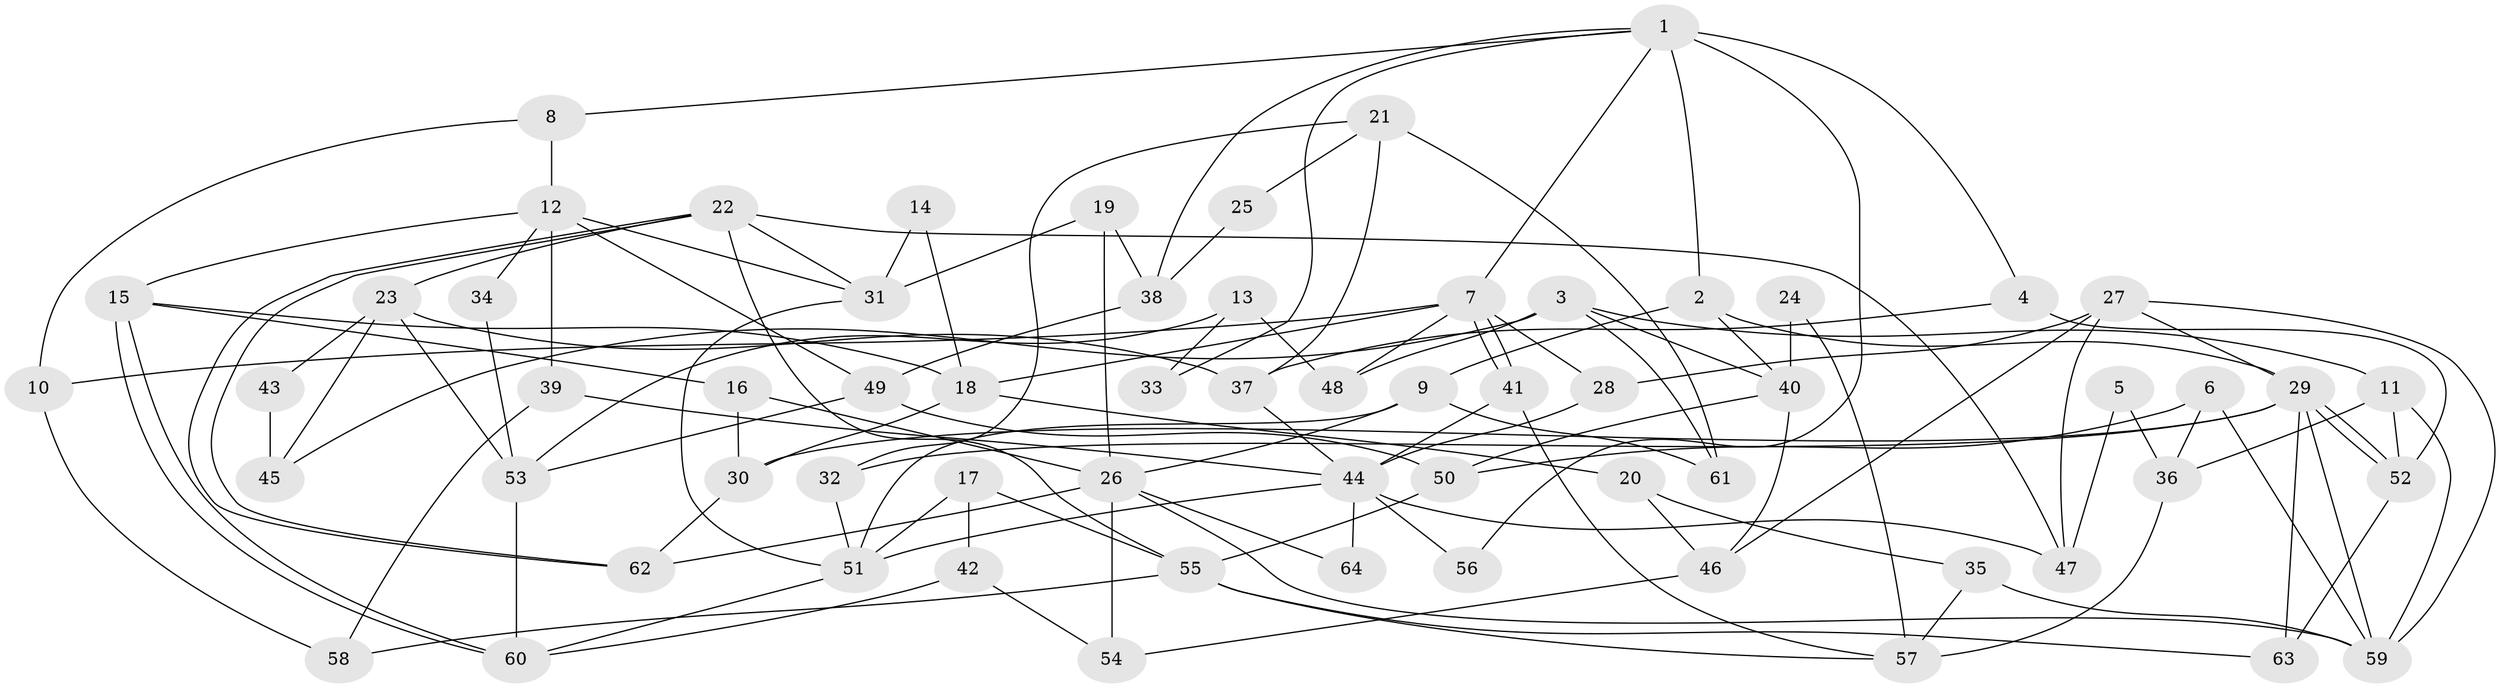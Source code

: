 // coarse degree distribution, {7: 0.10526315789473684, 4: 0.15789473684210525, 6: 0.15789473684210525, 3: 0.21052631578947367, 5: 0.15789473684210525, 2: 0.07894736842105263, 9: 0.02631578947368421, 11: 0.02631578947368421, 8: 0.07894736842105263}
// Generated by graph-tools (version 1.1) at 2025/52/02/27/25 19:52:05]
// undirected, 64 vertices, 128 edges
graph export_dot {
graph [start="1"]
  node [color=gray90,style=filled];
  1;
  2;
  3;
  4;
  5;
  6;
  7;
  8;
  9;
  10;
  11;
  12;
  13;
  14;
  15;
  16;
  17;
  18;
  19;
  20;
  21;
  22;
  23;
  24;
  25;
  26;
  27;
  28;
  29;
  30;
  31;
  32;
  33;
  34;
  35;
  36;
  37;
  38;
  39;
  40;
  41;
  42;
  43;
  44;
  45;
  46;
  47;
  48;
  49;
  50;
  51;
  52;
  53;
  54;
  55;
  56;
  57;
  58;
  59;
  60;
  61;
  62;
  63;
  64;
  1 -- 2;
  1 -- 7;
  1 -- 4;
  1 -- 8;
  1 -- 33;
  1 -- 38;
  1 -- 56;
  2 -- 29;
  2 -- 40;
  2 -- 9;
  3 -- 11;
  3 -- 61;
  3 -- 40;
  3 -- 45;
  3 -- 48;
  4 -- 37;
  4 -- 52;
  5 -- 36;
  5 -- 47;
  6 -- 36;
  6 -- 59;
  6 -- 50;
  7 -- 41;
  7 -- 41;
  7 -- 10;
  7 -- 18;
  7 -- 28;
  7 -- 48;
  8 -- 12;
  8 -- 10;
  9 -- 51;
  9 -- 26;
  9 -- 61;
  10 -- 58;
  11 -- 59;
  11 -- 52;
  11 -- 36;
  12 -- 31;
  12 -- 15;
  12 -- 34;
  12 -- 39;
  12 -- 49;
  13 -- 53;
  13 -- 48;
  13 -- 33;
  14 -- 31;
  14 -- 18;
  15 -- 16;
  15 -- 60;
  15 -- 60;
  15 -- 18;
  16 -- 30;
  16 -- 26;
  17 -- 51;
  17 -- 55;
  17 -- 42;
  18 -- 20;
  18 -- 30;
  19 -- 26;
  19 -- 38;
  19 -- 31;
  20 -- 35;
  20 -- 46;
  21 -- 32;
  21 -- 37;
  21 -- 25;
  21 -- 61;
  22 -- 62;
  22 -- 62;
  22 -- 31;
  22 -- 23;
  22 -- 47;
  22 -- 55;
  23 -- 53;
  23 -- 37;
  23 -- 43;
  23 -- 45;
  24 -- 40;
  24 -- 57;
  25 -- 38;
  26 -- 62;
  26 -- 54;
  26 -- 59;
  26 -- 64;
  27 -- 59;
  27 -- 46;
  27 -- 28;
  27 -- 29;
  27 -- 47;
  28 -- 44;
  29 -- 52;
  29 -- 52;
  29 -- 30;
  29 -- 32;
  29 -- 59;
  29 -- 63;
  30 -- 62;
  31 -- 51;
  32 -- 51;
  34 -- 53;
  35 -- 59;
  35 -- 57;
  36 -- 57;
  37 -- 44;
  38 -- 49;
  39 -- 44;
  39 -- 58;
  40 -- 50;
  40 -- 46;
  41 -- 44;
  41 -- 57;
  42 -- 54;
  42 -- 60;
  43 -- 45;
  44 -- 47;
  44 -- 51;
  44 -- 56;
  44 -- 64;
  46 -- 54;
  49 -- 50;
  49 -- 53;
  50 -- 55;
  51 -- 60;
  52 -- 63;
  53 -- 60;
  55 -- 63;
  55 -- 57;
  55 -- 58;
}
